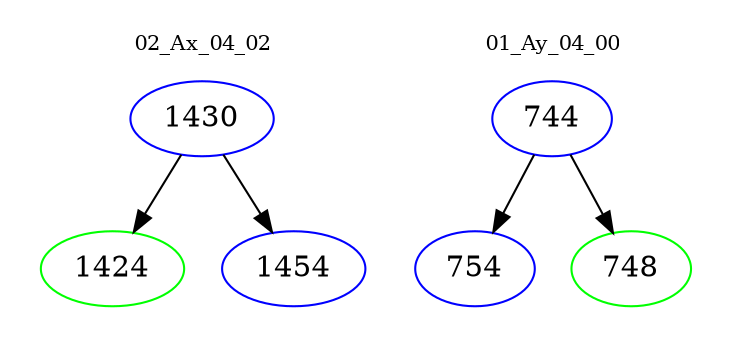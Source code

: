digraph{
subgraph cluster_0 {
color = white
label = "02_Ax_04_02";
fontsize=10;
T0_1430 [label="1430", color="blue"]
T0_1430 -> T0_1424 [color="black"]
T0_1424 [label="1424", color="green"]
T0_1430 -> T0_1454 [color="black"]
T0_1454 [label="1454", color="blue"]
}
subgraph cluster_1 {
color = white
label = "01_Ay_04_00";
fontsize=10;
T1_744 [label="744", color="blue"]
T1_744 -> T1_754 [color="black"]
T1_754 [label="754", color="blue"]
T1_744 -> T1_748 [color="black"]
T1_748 [label="748", color="green"]
}
}

